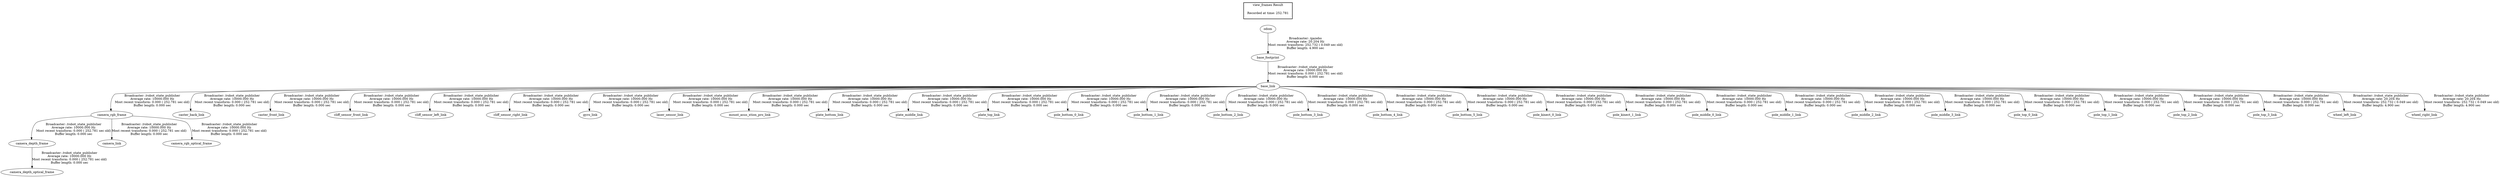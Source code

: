 digraph G {
"base_footprint" -> "base_link"[label="Broadcaster: /robot_state_publisher\nAverage rate: 10000.000 Hz\nMost recent transform: 0.000 ( 252.781 sec old)\nBuffer length: 0.000 sec\n"];
"odom" -> "base_footprint"[label="Broadcaster: /gazebo\nAverage rate: 20.204 Hz\nMost recent transform: 252.732 ( 0.049 sec old)\nBuffer length: 4.900 sec\n"];
"camera_rgb_frame" -> "camera_depth_frame"[label="Broadcaster: /robot_state_publisher\nAverage rate: 10000.000 Hz\nMost recent transform: 0.000 ( 252.781 sec old)\nBuffer length: 0.000 sec\n"];
"base_link" -> "camera_rgb_frame"[label="Broadcaster: /robot_state_publisher\nAverage rate: 10000.000 Hz\nMost recent transform: 0.000 ( 252.781 sec old)\nBuffer length: 0.000 sec\n"];
"camera_depth_frame" -> "camera_depth_optical_frame"[label="Broadcaster: /robot_state_publisher\nAverage rate: 10000.000 Hz\nMost recent transform: 0.000 ( 252.781 sec old)\nBuffer length: 0.000 sec\n"];
"camera_rgb_frame" -> "camera_link"[label="Broadcaster: /robot_state_publisher\nAverage rate: 10000.000 Hz\nMost recent transform: 0.000 ( 252.781 sec old)\nBuffer length: 0.000 sec\n"];
"camera_rgb_frame" -> "camera_rgb_optical_frame"[label="Broadcaster: /robot_state_publisher\nAverage rate: 10000.000 Hz\nMost recent transform: 0.000 ( 252.781 sec old)\nBuffer length: 0.000 sec\n"];
"base_link" -> "caster_back_link"[label="Broadcaster: /robot_state_publisher\nAverage rate: 10000.000 Hz\nMost recent transform: 0.000 ( 252.781 sec old)\nBuffer length: 0.000 sec\n"];
"base_link" -> "caster_front_link"[label="Broadcaster: /robot_state_publisher\nAverage rate: 10000.000 Hz\nMost recent transform: 0.000 ( 252.781 sec old)\nBuffer length: 0.000 sec\n"];
"base_link" -> "cliff_sensor_front_link"[label="Broadcaster: /robot_state_publisher\nAverage rate: 10000.000 Hz\nMost recent transform: 0.000 ( 252.781 sec old)\nBuffer length: 0.000 sec\n"];
"base_link" -> "cliff_sensor_left_link"[label="Broadcaster: /robot_state_publisher\nAverage rate: 10000.000 Hz\nMost recent transform: 0.000 ( 252.781 sec old)\nBuffer length: 0.000 sec\n"];
"base_link" -> "cliff_sensor_right_link"[label="Broadcaster: /robot_state_publisher\nAverage rate: 10000.000 Hz\nMost recent transform: 0.000 ( 252.781 sec old)\nBuffer length: 0.000 sec\n"];
"base_link" -> "gyro_link"[label="Broadcaster: /robot_state_publisher\nAverage rate: 10000.000 Hz\nMost recent transform: 0.000 ( 252.781 sec old)\nBuffer length: 0.000 sec\n"];
"base_link" -> "laser_sensor_link"[label="Broadcaster: /robot_state_publisher\nAverage rate: 10000.000 Hz\nMost recent transform: 0.000 ( 252.781 sec old)\nBuffer length: 0.000 sec\n"];
"base_link" -> "mount_asus_xtion_pro_link"[label="Broadcaster: /robot_state_publisher\nAverage rate: 10000.000 Hz\nMost recent transform: 0.000 ( 252.781 sec old)\nBuffer length: 0.000 sec\n"];
"base_link" -> "plate_bottom_link"[label="Broadcaster: /robot_state_publisher\nAverage rate: 10000.000 Hz\nMost recent transform: 0.000 ( 252.781 sec old)\nBuffer length: 0.000 sec\n"];
"base_link" -> "plate_middle_link"[label="Broadcaster: /robot_state_publisher\nAverage rate: 10000.000 Hz\nMost recent transform: 0.000 ( 252.781 sec old)\nBuffer length: 0.000 sec\n"];
"base_link" -> "plate_top_link"[label="Broadcaster: /robot_state_publisher\nAverage rate: 10000.000 Hz\nMost recent transform: 0.000 ( 252.781 sec old)\nBuffer length: 0.000 sec\n"];
"base_link" -> "pole_bottom_0_link"[label="Broadcaster: /robot_state_publisher\nAverage rate: 10000.000 Hz\nMost recent transform: 0.000 ( 252.781 sec old)\nBuffer length: 0.000 sec\n"];
"base_link" -> "pole_bottom_1_link"[label="Broadcaster: /robot_state_publisher\nAverage rate: 10000.000 Hz\nMost recent transform: 0.000 ( 252.781 sec old)\nBuffer length: 0.000 sec\n"];
"base_link" -> "pole_bottom_2_link"[label="Broadcaster: /robot_state_publisher\nAverage rate: 10000.000 Hz\nMost recent transform: 0.000 ( 252.781 sec old)\nBuffer length: 0.000 sec\n"];
"base_link" -> "pole_bottom_3_link"[label="Broadcaster: /robot_state_publisher\nAverage rate: 10000.000 Hz\nMost recent transform: 0.000 ( 252.781 sec old)\nBuffer length: 0.000 sec\n"];
"base_link" -> "pole_bottom_4_link"[label="Broadcaster: /robot_state_publisher\nAverage rate: 10000.000 Hz\nMost recent transform: 0.000 ( 252.781 sec old)\nBuffer length: 0.000 sec\n"];
"base_link" -> "pole_bottom_5_link"[label="Broadcaster: /robot_state_publisher\nAverage rate: 10000.000 Hz\nMost recent transform: 0.000 ( 252.781 sec old)\nBuffer length: 0.000 sec\n"];
"base_link" -> "pole_kinect_0_link"[label="Broadcaster: /robot_state_publisher\nAverage rate: 10000.000 Hz\nMost recent transform: 0.000 ( 252.781 sec old)\nBuffer length: 0.000 sec\n"];
"base_link" -> "pole_kinect_1_link"[label="Broadcaster: /robot_state_publisher\nAverage rate: 10000.000 Hz\nMost recent transform: 0.000 ( 252.781 sec old)\nBuffer length: 0.000 sec\n"];
"base_link" -> "pole_middle_0_link"[label="Broadcaster: /robot_state_publisher\nAverage rate: 10000.000 Hz\nMost recent transform: 0.000 ( 252.781 sec old)\nBuffer length: 0.000 sec\n"];
"base_link" -> "pole_middle_1_link"[label="Broadcaster: /robot_state_publisher\nAverage rate: 10000.000 Hz\nMost recent transform: 0.000 ( 252.781 sec old)\nBuffer length: 0.000 sec\n"];
"base_link" -> "pole_middle_2_link"[label="Broadcaster: /robot_state_publisher\nAverage rate: 10000.000 Hz\nMost recent transform: 0.000 ( 252.781 sec old)\nBuffer length: 0.000 sec\n"];
"base_link" -> "pole_middle_3_link"[label="Broadcaster: /robot_state_publisher\nAverage rate: 10000.000 Hz\nMost recent transform: 0.000 ( 252.781 sec old)\nBuffer length: 0.000 sec\n"];
"base_link" -> "pole_top_0_link"[label="Broadcaster: /robot_state_publisher\nAverage rate: 10000.000 Hz\nMost recent transform: 0.000 ( 252.781 sec old)\nBuffer length: 0.000 sec\n"];
"base_link" -> "pole_top_1_link"[label="Broadcaster: /robot_state_publisher\nAverage rate: 10000.000 Hz\nMost recent transform: 0.000 ( 252.781 sec old)\nBuffer length: 0.000 sec\n"];
"base_link" -> "pole_top_2_link"[label="Broadcaster: /robot_state_publisher\nAverage rate: 10000.000 Hz\nMost recent transform: 0.000 ( 252.781 sec old)\nBuffer length: 0.000 sec\n"];
"base_link" -> "pole_top_3_link"[label="Broadcaster: /robot_state_publisher\nAverage rate: 10000.000 Hz\nMost recent transform: 0.000 ( 252.781 sec old)\nBuffer length: 0.000 sec\n"];
"base_link" -> "wheel_left_link"[label="Broadcaster: /robot_state_publisher\nAverage rate: 20.204 Hz\nMost recent transform: 252.732 ( 0.049 sec old)\nBuffer length: 4.900 sec\n"];
"base_link" -> "wheel_right_link"[label="Broadcaster: /robot_state_publisher\nAverage rate: 20.204 Hz\nMost recent transform: 252.732 ( 0.049 sec old)\nBuffer length: 4.900 sec\n"];
edge [style=invis];
 subgraph cluster_legend { style=bold; color=black; label ="view_frames Result";
"Recorded at time: 252.781"[ shape=plaintext ] ;
 }->"odom";
}